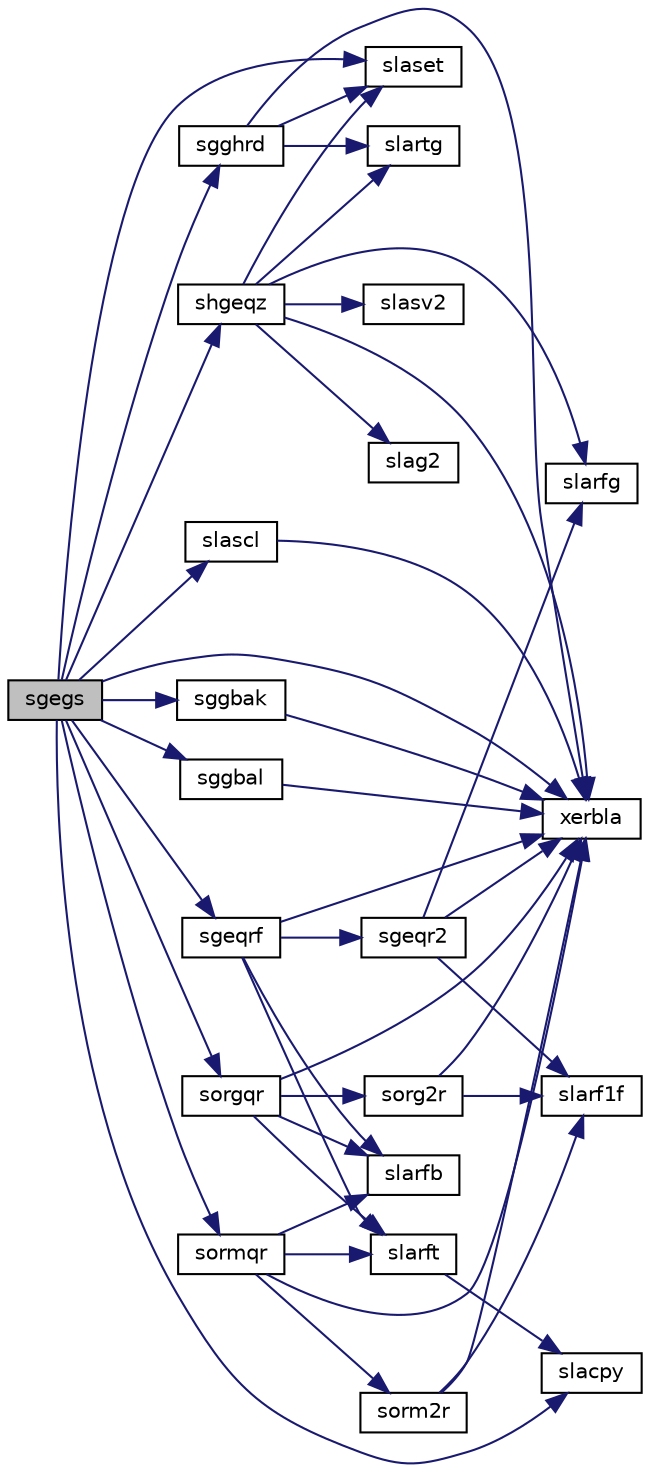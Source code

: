 digraph "sgegs"
{
 // LATEX_PDF_SIZE
  edge [fontname="Helvetica",fontsize="10",labelfontname="Helvetica",labelfontsize="10"];
  node [fontname="Helvetica",fontsize="10",shape=record];
  rankdir="LR";
  Node1 [label="sgegs",height=0.2,width=0.4,color="black", fillcolor="grey75", style="filled", fontcolor="black",tooltip="SGEGS computes the eigenvalues, real Schur form, and, optionally, the left and/or right Schur vectors..."];
  Node1 -> Node2 [color="midnightblue",fontsize="10",style="solid",fontname="Helvetica"];
  Node2 [label="sgeqrf",height=0.2,width=0.4,color="black", fillcolor="white", style="filled",URL="$sgeqrf_8f.html#a7cb54fa1727bf0166523036f4948bc56",tooltip="SGEQRF"];
  Node2 -> Node3 [color="midnightblue",fontsize="10",style="solid",fontname="Helvetica"];
  Node3 [label="sgeqr2",height=0.2,width=0.4,color="black", fillcolor="white", style="filled",URL="$sgeqr2_8f.html#acd1ae8241f3d12cfa0f1d5ecdbc32eca",tooltip="SGEQR2 computes the QR factorization of a general rectangular matrix using an unblocked algorithm."];
  Node3 -> Node4 [color="midnightblue",fontsize="10",style="solid",fontname="Helvetica"];
  Node4 [label="slarf1f",height=0.2,width=0.4,color="black", fillcolor="white", style="filled",URL="$slarf1f_8f.html#aefd3efd961011e8288e1a09bb2e04b99",tooltip="SLARF1F applies an elementary reflector to a general rectangular"];
  Node3 -> Node5 [color="midnightblue",fontsize="10",style="solid",fontname="Helvetica"];
  Node5 [label="slarfg",height=0.2,width=0.4,color="black", fillcolor="white", style="filled",URL="$slarfg_8f.html#a1c10a1adfa35b2d5ea15e801287a6a38",tooltip="SLARFG generates an elementary reflector (Householder matrix)."];
  Node3 -> Node6 [color="midnightblue",fontsize="10",style="solid",fontname="Helvetica"];
  Node6 [label="xerbla",height=0.2,width=0.4,color="black", fillcolor="white", style="filled",URL="$xerbla_8f.html#a377ee61015baf8dea7770b3a404b1c07",tooltip="XERBLA"];
  Node2 -> Node7 [color="midnightblue",fontsize="10",style="solid",fontname="Helvetica"];
  Node7 [label="slarfb",height=0.2,width=0.4,color="black", fillcolor="white", style="filled",URL="$slarfb_8f.html#abd00c98d81aee1efa14e838bafa8078a",tooltip="SLARFB applies a block reflector or its transpose to a general rectangular matrix."];
  Node2 -> Node8 [color="midnightblue",fontsize="10",style="solid",fontname="Helvetica"];
  Node8 [label="slarft",height=0.2,width=0.4,color="black", fillcolor="white", style="filled",URL="$slarft_8f.html#a65328f5195290453fa03cb785888a95d",tooltip="SLARFT forms the triangular factor T of a block reflector H = I - vtvH"];
  Node8 -> Node9 [color="midnightblue",fontsize="10",style="solid",fontname="Helvetica"];
  Node9 [label="slacpy",height=0.2,width=0.4,color="black", fillcolor="white", style="filled",URL="$slacpy_8f.html#a7780c991533ce8dd1f2c22ae2d563f08",tooltip="SLACPY copies all or part of one two-dimensional array to another."];
  Node2 -> Node6 [color="midnightblue",fontsize="10",style="solid",fontname="Helvetica"];
  Node1 -> Node10 [color="midnightblue",fontsize="10",style="solid",fontname="Helvetica"];
  Node10 [label="sggbak",height=0.2,width=0.4,color="black", fillcolor="white", style="filled",URL="$sggbak_8f.html#a2acdb08b4db950b2c7c27e5b233de143",tooltip="SGGBAK"];
  Node10 -> Node6 [color="midnightblue",fontsize="10",style="solid",fontname="Helvetica"];
  Node1 -> Node11 [color="midnightblue",fontsize="10",style="solid",fontname="Helvetica"];
  Node11 [label="sggbal",height=0.2,width=0.4,color="black", fillcolor="white", style="filled",URL="$sggbal_8f.html#a7507b854d792a8dce687e6e876a7ab3f",tooltip="SGGBAL"];
  Node11 -> Node6 [color="midnightblue",fontsize="10",style="solid",fontname="Helvetica"];
  Node1 -> Node12 [color="midnightblue",fontsize="10",style="solid",fontname="Helvetica"];
  Node12 [label="sgghrd",height=0.2,width=0.4,color="black", fillcolor="white", style="filled",URL="$sgghrd_8f.html#ac2a67793dfc0127651f8adfa17b585ed",tooltip="SGGHRD"];
  Node12 -> Node13 [color="midnightblue",fontsize="10",style="solid",fontname="Helvetica"];
  Node13 [label="slartg",height=0.2,width=0.4,color="black", fillcolor="white", style="filled",URL="$slartg_8f90.html#a8836d25697ed4d8cc0b7d0f45b558c3b",tooltip="SLARTG generates a plane rotation with real cosine and real sine."];
  Node12 -> Node14 [color="midnightblue",fontsize="10",style="solid",fontname="Helvetica"];
  Node14 [label="slaset",height=0.2,width=0.4,color="black", fillcolor="white", style="filled",URL="$slaset_8f.html#a6174184453f17ad7cc3488044325d5ac",tooltip="SLASET initializes the off-diagonal elements and the diagonal elements of a matrix to given values."];
  Node12 -> Node6 [color="midnightblue",fontsize="10",style="solid",fontname="Helvetica"];
  Node1 -> Node15 [color="midnightblue",fontsize="10",style="solid",fontname="Helvetica"];
  Node15 [label="shgeqz",height=0.2,width=0.4,color="black", fillcolor="white", style="filled",URL="$shgeqz_8f.html#aabb10a799ac110d898984792acafa8f4",tooltip="SHGEQZ"];
  Node15 -> Node16 [color="midnightblue",fontsize="10",style="solid",fontname="Helvetica"];
  Node16 [label="slag2",height=0.2,width=0.4,color="black", fillcolor="white", style="filled",URL="$slag2_8f.html#ad3b49c0d866291d36842a3033c6616be",tooltip="SLAG2 computes the eigenvalues of a 2-by-2 generalized eigenvalue problem, with scaling as necessary ..."];
  Node15 -> Node5 [color="midnightblue",fontsize="10",style="solid",fontname="Helvetica"];
  Node15 -> Node13 [color="midnightblue",fontsize="10",style="solid",fontname="Helvetica"];
  Node15 -> Node14 [color="midnightblue",fontsize="10",style="solid",fontname="Helvetica"];
  Node15 -> Node17 [color="midnightblue",fontsize="10",style="solid",fontname="Helvetica"];
  Node17 [label="slasv2",height=0.2,width=0.4,color="black", fillcolor="white", style="filled",URL="$slasv2_8f.html#a8783434fbc24d465134e5604c5737565",tooltip="SLASV2 computes the singular value decomposition of a 2-by-2 triangular matrix."];
  Node15 -> Node6 [color="midnightblue",fontsize="10",style="solid",fontname="Helvetica"];
  Node1 -> Node9 [color="midnightblue",fontsize="10",style="solid",fontname="Helvetica"];
  Node1 -> Node18 [color="midnightblue",fontsize="10",style="solid",fontname="Helvetica"];
  Node18 [label="slascl",height=0.2,width=0.4,color="black", fillcolor="white", style="filled",URL="$slascl_8f.html#a11e6ce67ce97ca5b0a3a7bc5645a09d9",tooltip="SLASCL multiplies a general rectangular matrix by a real scalar defined as cto/cfrom."];
  Node18 -> Node6 [color="midnightblue",fontsize="10",style="solid",fontname="Helvetica"];
  Node1 -> Node14 [color="midnightblue",fontsize="10",style="solid",fontname="Helvetica"];
  Node1 -> Node19 [color="midnightblue",fontsize="10",style="solid",fontname="Helvetica"];
  Node19 [label="sorgqr",height=0.2,width=0.4,color="black", fillcolor="white", style="filled",URL="$sorgqr_8f.html#a8e0215e6bb8885ceda38c5435d4c28eb",tooltip="SORGQR"];
  Node19 -> Node7 [color="midnightblue",fontsize="10",style="solid",fontname="Helvetica"];
  Node19 -> Node8 [color="midnightblue",fontsize="10",style="solid",fontname="Helvetica"];
  Node19 -> Node20 [color="midnightblue",fontsize="10",style="solid",fontname="Helvetica"];
  Node20 [label="sorg2r",height=0.2,width=0.4,color="black", fillcolor="white", style="filled",URL="$sorg2r_8f.html#a4968b973936e8a9f1ae4ab1f252cb230",tooltip="SORG2R generates all or part of the orthogonal matrix Q from a QR factorization determined by sgeqrf ..."];
  Node20 -> Node4 [color="midnightblue",fontsize="10",style="solid",fontname="Helvetica"];
  Node20 -> Node6 [color="midnightblue",fontsize="10",style="solid",fontname="Helvetica"];
  Node19 -> Node6 [color="midnightblue",fontsize="10",style="solid",fontname="Helvetica"];
  Node1 -> Node21 [color="midnightblue",fontsize="10",style="solid",fontname="Helvetica"];
  Node21 [label="sormqr",height=0.2,width=0.4,color="black", fillcolor="white", style="filled",URL="$sormqr_8f.html#ab4d0e540fc95dc0151bc2c9995cabd25",tooltip="SORMQR"];
  Node21 -> Node7 [color="midnightblue",fontsize="10",style="solid",fontname="Helvetica"];
  Node21 -> Node8 [color="midnightblue",fontsize="10",style="solid",fontname="Helvetica"];
  Node21 -> Node22 [color="midnightblue",fontsize="10",style="solid",fontname="Helvetica"];
  Node22 [label="sorm2r",height=0.2,width=0.4,color="black", fillcolor="white", style="filled",URL="$sorm2r_8f.html#a45a8a1e608ebbcc3fcafbe60f2995d78",tooltip="SORM2R multiplies a general matrix by the orthogonal matrix from a QR factorization determined by sge..."];
  Node22 -> Node4 [color="midnightblue",fontsize="10",style="solid",fontname="Helvetica"];
  Node22 -> Node6 [color="midnightblue",fontsize="10",style="solid",fontname="Helvetica"];
  Node21 -> Node6 [color="midnightblue",fontsize="10",style="solid",fontname="Helvetica"];
  Node1 -> Node6 [color="midnightblue",fontsize="10",style="solid",fontname="Helvetica"];
}
